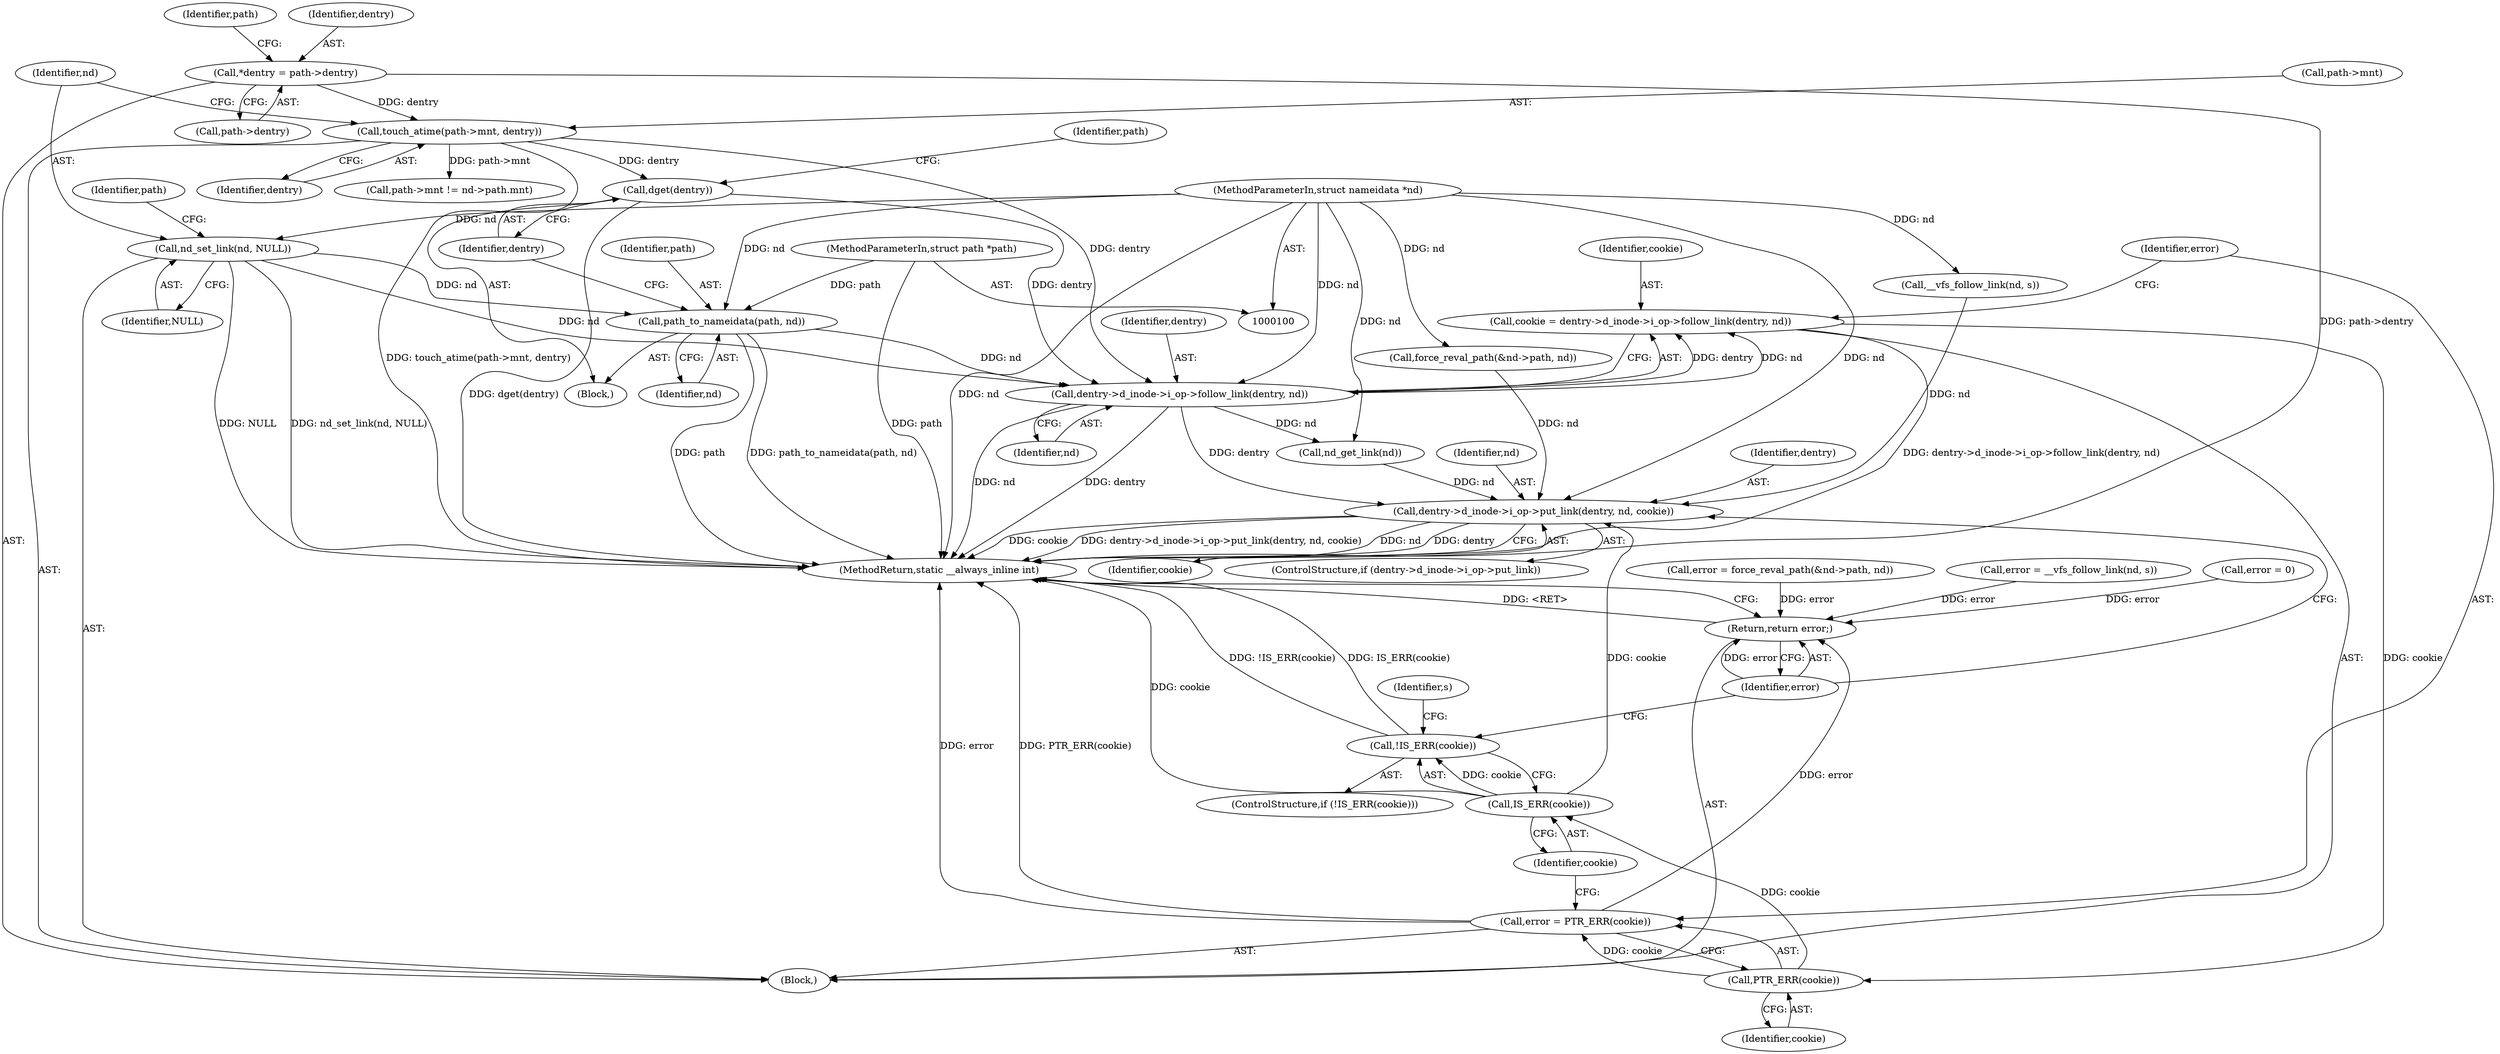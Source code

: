 digraph "0_linux_86acdca1b63e6890540fa19495cfc708beff3d8b@pointer" {
"1000145" [label="(Call,cookie = dentry->d_inode->i_op->follow_link(dentry, nd))"];
"1000147" [label="(Call,dentry->d_inode->i_op->follow_link(dentry, nd))"];
"1000134" [label="(Call,dget(dentry))"];
"1000112" [label="(Call,touch_atime(path->mnt, dentry))"];
"1000107" [label="(Call,*dentry = path->dentry)"];
"1000117" [label="(Call,nd_set_link(nd, NULL))"];
"1000102" [label="(MethodParameterIn,struct nameidata *nd)"];
"1000131" [label="(Call,path_to_nameidata(path, nd))"];
"1000101" [label="(MethodParameterIn,struct path *path)"];
"1000152" [label="(Call,PTR_ERR(cookie))"];
"1000150" [label="(Call,error = PTR_ERR(cookie))"];
"1000209" [label="(Return,return error;)"];
"1000156" [label="(Call,IS_ERR(cookie))"];
"1000155" [label="(Call,!IS_ERR(cookie))"];
"1000205" [label="(Call,dentry->d_inode->i_op->put_link(dentry, nd, cookie))"];
"1000150" [label="(Call,error = PTR_ERR(cookie))"];
"1000109" [label="(Call,path->dentry)"];
"1000171" [label="(Call,__vfs_follow_link(nd, s))"];
"1000149" [label="(Identifier,nd)"];
"1000102" [label="(MethodParameterIn,struct nameidata *nd)"];
"1000121" [label="(Call,path->mnt != nd->path.mnt)"];
"1000151" [label="(Identifier,error)"];
"1000211" [label="(MethodReturn,static __always_inline int)"];
"1000147" [label="(Call,dentry->d_inode->i_op->follow_link(dentry, nd))"];
"1000146" [label="(Identifier,cookie)"];
"1000162" [label="(Call,nd_get_link(nd))"];
"1000153" [label="(Identifier,cookie)"];
"1000156" [label="(Call,IS_ERR(cookie))"];
"1000184" [label="(Call,force_reval_path(&nd->path, nd))"];
"1000208" [label="(Identifier,cookie)"];
"1000164" [label="(Call,error = 0)"];
"1000197" [label="(ControlStructure,if (dentry->d_inode->i_op->put_link))"];
"1000152" [label="(Call,PTR_ERR(cookie))"];
"1000101" [label="(MethodParameterIn,struct path *path)"];
"1000118" [label="(Identifier,nd)"];
"1000119" [label="(Identifier,NULL)"];
"1000112" [label="(Call,touch_atime(path->mnt, dentry))"];
"1000157" [label="(Identifier,cookie)"];
"1000210" [label="(Identifier,error)"];
"1000182" [label="(Call,error = force_reval_path(&nd->path, nd))"];
"1000114" [label="(Identifier,path)"];
"1000107" [label="(Call,*dentry = path->dentry)"];
"1000161" [label="(Identifier,s)"];
"1000131" [label="(Call,path_to_nameidata(path, nd))"];
"1000132" [label="(Identifier,path)"];
"1000148" [label="(Identifier,dentry)"];
"1000116" [label="(Identifier,dentry)"];
"1000123" [label="(Identifier,path)"];
"1000133" [label="(Identifier,nd)"];
"1000155" [label="(Call,!IS_ERR(cookie))"];
"1000138" [label="(Identifier,path)"];
"1000113" [label="(Call,path->mnt)"];
"1000134" [label="(Call,dget(dentry))"];
"1000209" [label="(Return,return error;)"];
"1000145" [label="(Call,cookie = dentry->d_inode->i_op->follow_link(dentry, nd))"];
"1000169" [label="(Call,error = __vfs_follow_link(nd, s))"];
"1000108" [label="(Identifier,dentry)"];
"1000154" [label="(ControlStructure,if (!IS_ERR(cookie)))"];
"1000206" [label="(Identifier,dentry)"];
"1000103" [label="(Block,)"];
"1000205" [label="(Call,dentry->d_inode->i_op->put_link(dentry, nd, cookie))"];
"1000135" [label="(Identifier,dentry)"];
"1000117" [label="(Call,nd_set_link(nd, NULL))"];
"1000207" [label="(Identifier,nd)"];
"1000130" [label="(Block,)"];
"1000145" -> "1000103"  [label="AST: "];
"1000145" -> "1000147"  [label="CFG: "];
"1000146" -> "1000145"  [label="AST: "];
"1000147" -> "1000145"  [label="AST: "];
"1000151" -> "1000145"  [label="CFG: "];
"1000145" -> "1000211"  [label="DDG: dentry->d_inode->i_op->follow_link(dentry, nd)"];
"1000147" -> "1000145"  [label="DDG: dentry"];
"1000147" -> "1000145"  [label="DDG: nd"];
"1000145" -> "1000152"  [label="DDG: cookie"];
"1000147" -> "1000149"  [label="CFG: "];
"1000148" -> "1000147"  [label="AST: "];
"1000149" -> "1000147"  [label="AST: "];
"1000147" -> "1000211"  [label="DDG: nd"];
"1000147" -> "1000211"  [label="DDG: dentry"];
"1000134" -> "1000147"  [label="DDG: dentry"];
"1000112" -> "1000147"  [label="DDG: dentry"];
"1000117" -> "1000147"  [label="DDG: nd"];
"1000131" -> "1000147"  [label="DDG: nd"];
"1000102" -> "1000147"  [label="DDG: nd"];
"1000147" -> "1000162"  [label="DDG: nd"];
"1000147" -> "1000205"  [label="DDG: dentry"];
"1000134" -> "1000130"  [label="AST: "];
"1000134" -> "1000135"  [label="CFG: "];
"1000135" -> "1000134"  [label="AST: "];
"1000138" -> "1000134"  [label="CFG: "];
"1000134" -> "1000211"  [label="DDG: dget(dentry)"];
"1000112" -> "1000134"  [label="DDG: dentry"];
"1000112" -> "1000103"  [label="AST: "];
"1000112" -> "1000116"  [label="CFG: "];
"1000113" -> "1000112"  [label="AST: "];
"1000116" -> "1000112"  [label="AST: "];
"1000118" -> "1000112"  [label="CFG: "];
"1000112" -> "1000211"  [label="DDG: touch_atime(path->mnt, dentry)"];
"1000107" -> "1000112"  [label="DDG: dentry"];
"1000112" -> "1000121"  [label="DDG: path->mnt"];
"1000107" -> "1000103"  [label="AST: "];
"1000107" -> "1000109"  [label="CFG: "];
"1000108" -> "1000107"  [label="AST: "];
"1000109" -> "1000107"  [label="AST: "];
"1000114" -> "1000107"  [label="CFG: "];
"1000107" -> "1000211"  [label="DDG: path->dentry"];
"1000117" -> "1000103"  [label="AST: "];
"1000117" -> "1000119"  [label="CFG: "];
"1000118" -> "1000117"  [label="AST: "];
"1000119" -> "1000117"  [label="AST: "];
"1000123" -> "1000117"  [label="CFG: "];
"1000117" -> "1000211"  [label="DDG: nd_set_link(nd, NULL)"];
"1000117" -> "1000211"  [label="DDG: NULL"];
"1000102" -> "1000117"  [label="DDG: nd"];
"1000117" -> "1000131"  [label="DDG: nd"];
"1000102" -> "1000100"  [label="AST: "];
"1000102" -> "1000211"  [label="DDG: nd"];
"1000102" -> "1000131"  [label="DDG: nd"];
"1000102" -> "1000162"  [label="DDG: nd"];
"1000102" -> "1000171"  [label="DDG: nd"];
"1000102" -> "1000184"  [label="DDG: nd"];
"1000102" -> "1000205"  [label="DDG: nd"];
"1000131" -> "1000130"  [label="AST: "];
"1000131" -> "1000133"  [label="CFG: "];
"1000132" -> "1000131"  [label="AST: "];
"1000133" -> "1000131"  [label="AST: "];
"1000135" -> "1000131"  [label="CFG: "];
"1000131" -> "1000211"  [label="DDG: path"];
"1000131" -> "1000211"  [label="DDG: path_to_nameidata(path, nd)"];
"1000101" -> "1000131"  [label="DDG: path"];
"1000101" -> "1000100"  [label="AST: "];
"1000101" -> "1000211"  [label="DDG: path"];
"1000152" -> "1000150"  [label="AST: "];
"1000152" -> "1000153"  [label="CFG: "];
"1000153" -> "1000152"  [label="AST: "];
"1000150" -> "1000152"  [label="CFG: "];
"1000152" -> "1000150"  [label="DDG: cookie"];
"1000152" -> "1000156"  [label="DDG: cookie"];
"1000150" -> "1000103"  [label="AST: "];
"1000151" -> "1000150"  [label="AST: "];
"1000157" -> "1000150"  [label="CFG: "];
"1000150" -> "1000211"  [label="DDG: error"];
"1000150" -> "1000211"  [label="DDG: PTR_ERR(cookie)"];
"1000150" -> "1000209"  [label="DDG: error"];
"1000209" -> "1000103"  [label="AST: "];
"1000209" -> "1000210"  [label="CFG: "];
"1000210" -> "1000209"  [label="AST: "];
"1000211" -> "1000209"  [label="CFG: "];
"1000209" -> "1000211"  [label="DDG: <RET>"];
"1000210" -> "1000209"  [label="DDG: error"];
"1000169" -> "1000209"  [label="DDG: error"];
"1000182" -> "1000209"  [label="DDG: error"];
"1000164" -> "1000209"  [label="DDG: error"];
"1000156" -> "1000155"  [label="AST: "];
"1000156" -> "1000157"  [label="CFG: "];
"1000157" -> "1000156"  [label="AST: "];
"1000155" -> "1000156"  [label="CFG: "];
"1000156" -> "1000211"  [label="DDG: cookie"];
"1000156" -> "1000155"  [label="DDG: cookie"];
"1000156" -> "1000205"  [label="DDG: cookie"];
"1000155" -> "1000154"  [label="AST: "];
"1000161" -> "1000155"  [label="CFG: "];
"1000210" -> "1000155"  [label="CFG: "];
"1000155" -> "1000211"  [label="DDG: IS_ERR(cookie)"];
"1000155" -> "1000211"  [label="DDG: !IS_ERR(cookie)"];
"1000205" -> "1000197"  [label="AST: "];
"1000205" -> "1000208"  [label="CFG: "];
"1000206" -> "1000205"  [label="AST: "];
"1000207" -> "1000205"  [label="AST: "];
"1000208" -> "1000205"  [label="AST: "];
"1000210" -> "1000205"  [label="CFG: "];
"1000205" -> "1000211"  [label="DDG: nd"];
"1000205" -> "1000211"  [label="DDG: dentry"];
"1000205" -> "1000211"  [label="DDG: cookie"];
"1000205" -> "1000211"  [label="DDG: dentry->d_inode->i_op->put_link(dentry, nd, cookie)"];
"1000171" -> "1000205"  [label="DDG: nd"];
"1000184" -> "1000205"  [label="DDG: nd"];
"1000162" -> "1000205"  [label="DDG: nd"];
}
